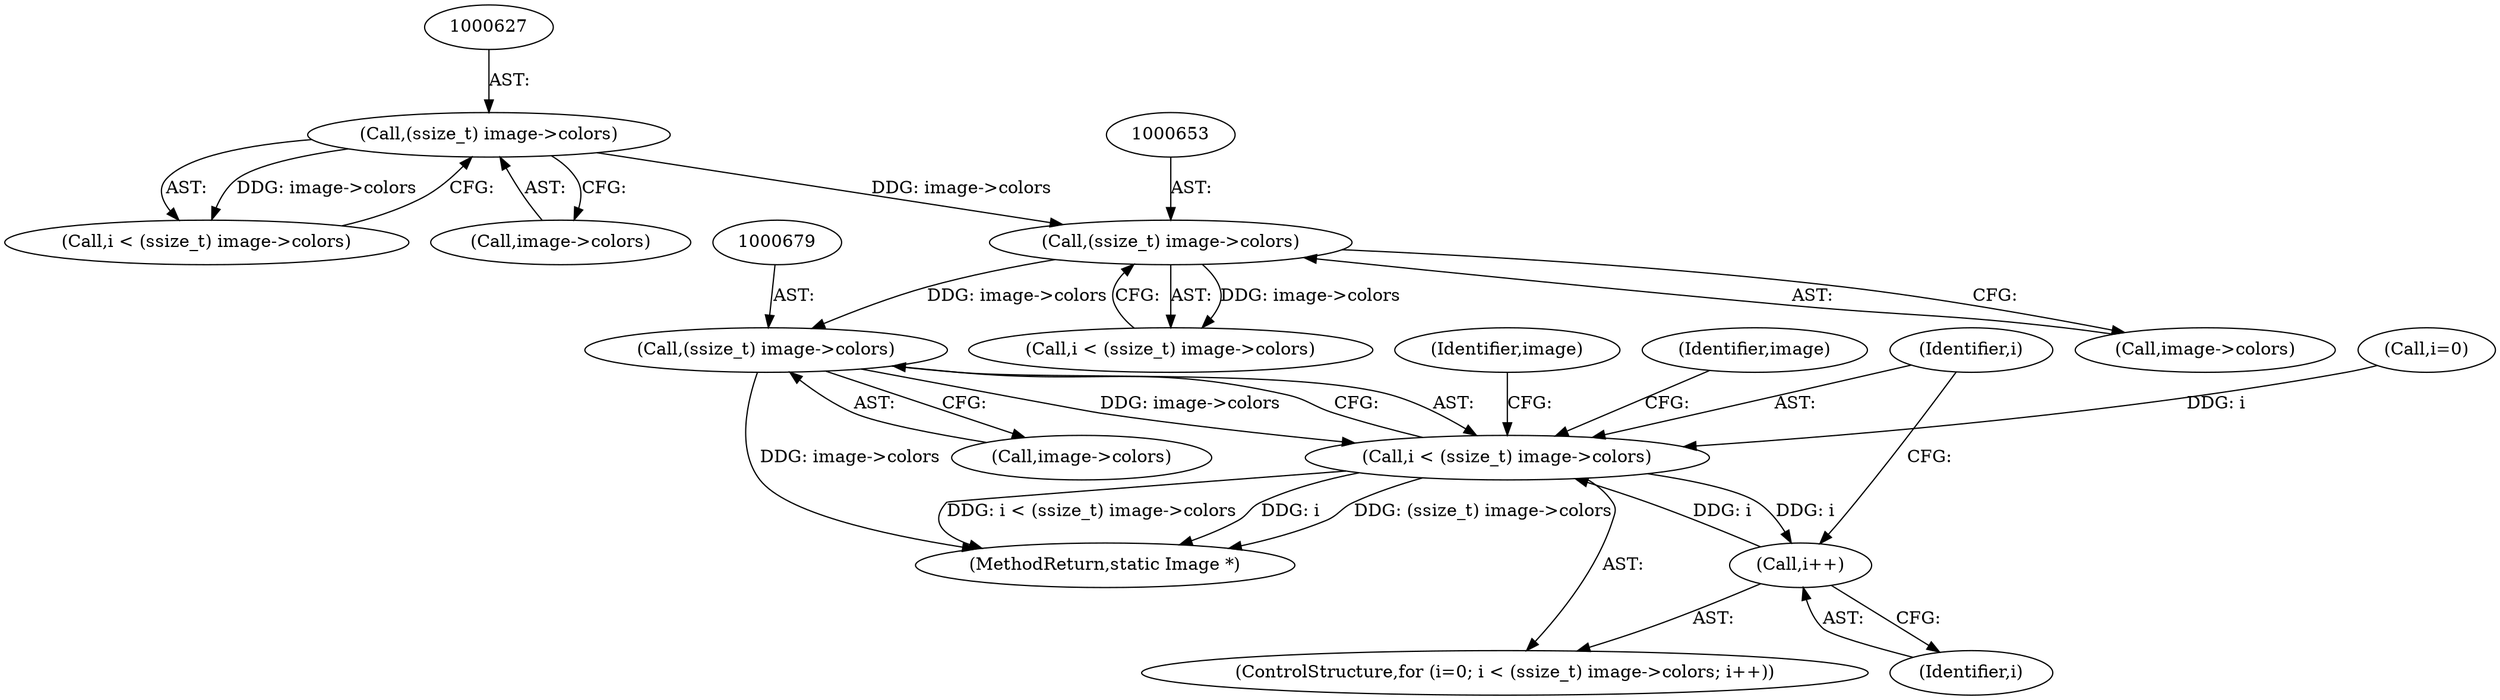 digraph "0_ImageMagick_4b1b9c0522628887195bad3a6723f7000b0c9a58@pointer" {
"1000678" [label="(Call,(ssize_t) image->colors)"];
"1000652" [label="(Call,(ssize_t) image->colors)"];
"1000626" [label="(Call,(ssize_t) image->colors)"];
"1000676" [label="(Call,i < (ssize_t) image->colors)"];
"1000683" [label="(Call,i++)"];
"1000680" [label="(Call,image->colors)"];
"1000628" [label="(Call,image->colors)"];
"1000684" [label="(Identifier,i)"];
"1000624" [label="(Call,i < (ssize_t) image->colors)"];
"1000678" [label="(Call,(ssize_t) image->colors)"];
"1000677" [label="(Identifier,i)"];
"1000626" [label="(Call,(ssize_t) image->colors)"];
"1000672" [label="(ControlStructure,for (i=0; i < (ssize_t) image->colors; i++))"];
"1000700" [label="(Identifier,image)"];
"1001057" [label="(MethodReturn,static Image *)"];
"1000654" [label="(Call,image->colors)"];
"1000673" [label="(Call,i=0)"];
"1000652" [label="(Call,(ssize_t) image->colors)"];
"1000683" [label="(Call,i++)"];
"1000676" [label="(Call,i < (ssize_t) image->colors)"];
"1000650" [label="(Call,i < (ssize_t) image->colors)"];
"1000689" [label="(Identifier,image)"];
"1000678" -> "1000676"  [label="AST: "];
"1000678" -> "1000680"  [label="CFG: "];
"1000679" -> "1000678"  [label="AST: "];
"1000680" -> "1000678"  [label="AST: "];
"1000676" -> "1000678"  [label="CFG: "];
"1000678" -> "1001057"  [label="DDG: image->colors"];
"1000678" -> "1000676"  [label="DDG: image->colors"];
"1000652" -> "1000678"  [label="DDG: image->colors"];
"1000652" -> "1000650"  [label="AST: "];
"1000652" -> "1000654"  [label="CFG: "];
"1000653" -> "1000652"  [label="AST: "];
"1000654" -> "1000652"  [label="AST: "];
"1000650" -> "1000652"  [label="CFG: "];
"1000652" -> "1000650"  [label="DDG: image->colors"];
"1000626" -> "1000652"  [label="DDG: image->colors"];
"1000626" -> "1000624"  [label="AST: "];
"1000626" -> "1000628"  [label="CFG: "];
"1000627" -> "1000626"  [label="AST: "];
"1000628" -> "1000626"  [label="AST: "];
"1000624" -> "1000626"  [label="CFG: "];
"1000626" -> "1000624"  [label="DDG: image->colors"];
"1000676" -> "1000672"  [label="AST: "];
"1000677" -> "1000676"  [label="AST: "];
"1000689" -> "1000676"  [label="CFG: "];
"1000700" -> "1000676"  [label="CFG: "];
"1000676" -> "1001057"  [label="DDG: (ssize_t) image->colors"];
"1000676" -> "1001057"  [label="DDG: i < (ssize_t) image->colors"];
"1000676" -> "1001057"  [label="DDG: i"];
"1000683" -> "1000676"  [label="DDG: i"];
"1000673" -> "1000676"  [label="DDG: i"];
"1000676" -> "1000683"  [label="DDG: i"];
"1000683" -> "1000672"  [label="AST: "];
"1000683" -> "1000684"  [label="CFG: "];
"1000684" -> "1000683"  [label="AST: "];
"1000677" -> "1000683"  [label="CFG: "];
}
